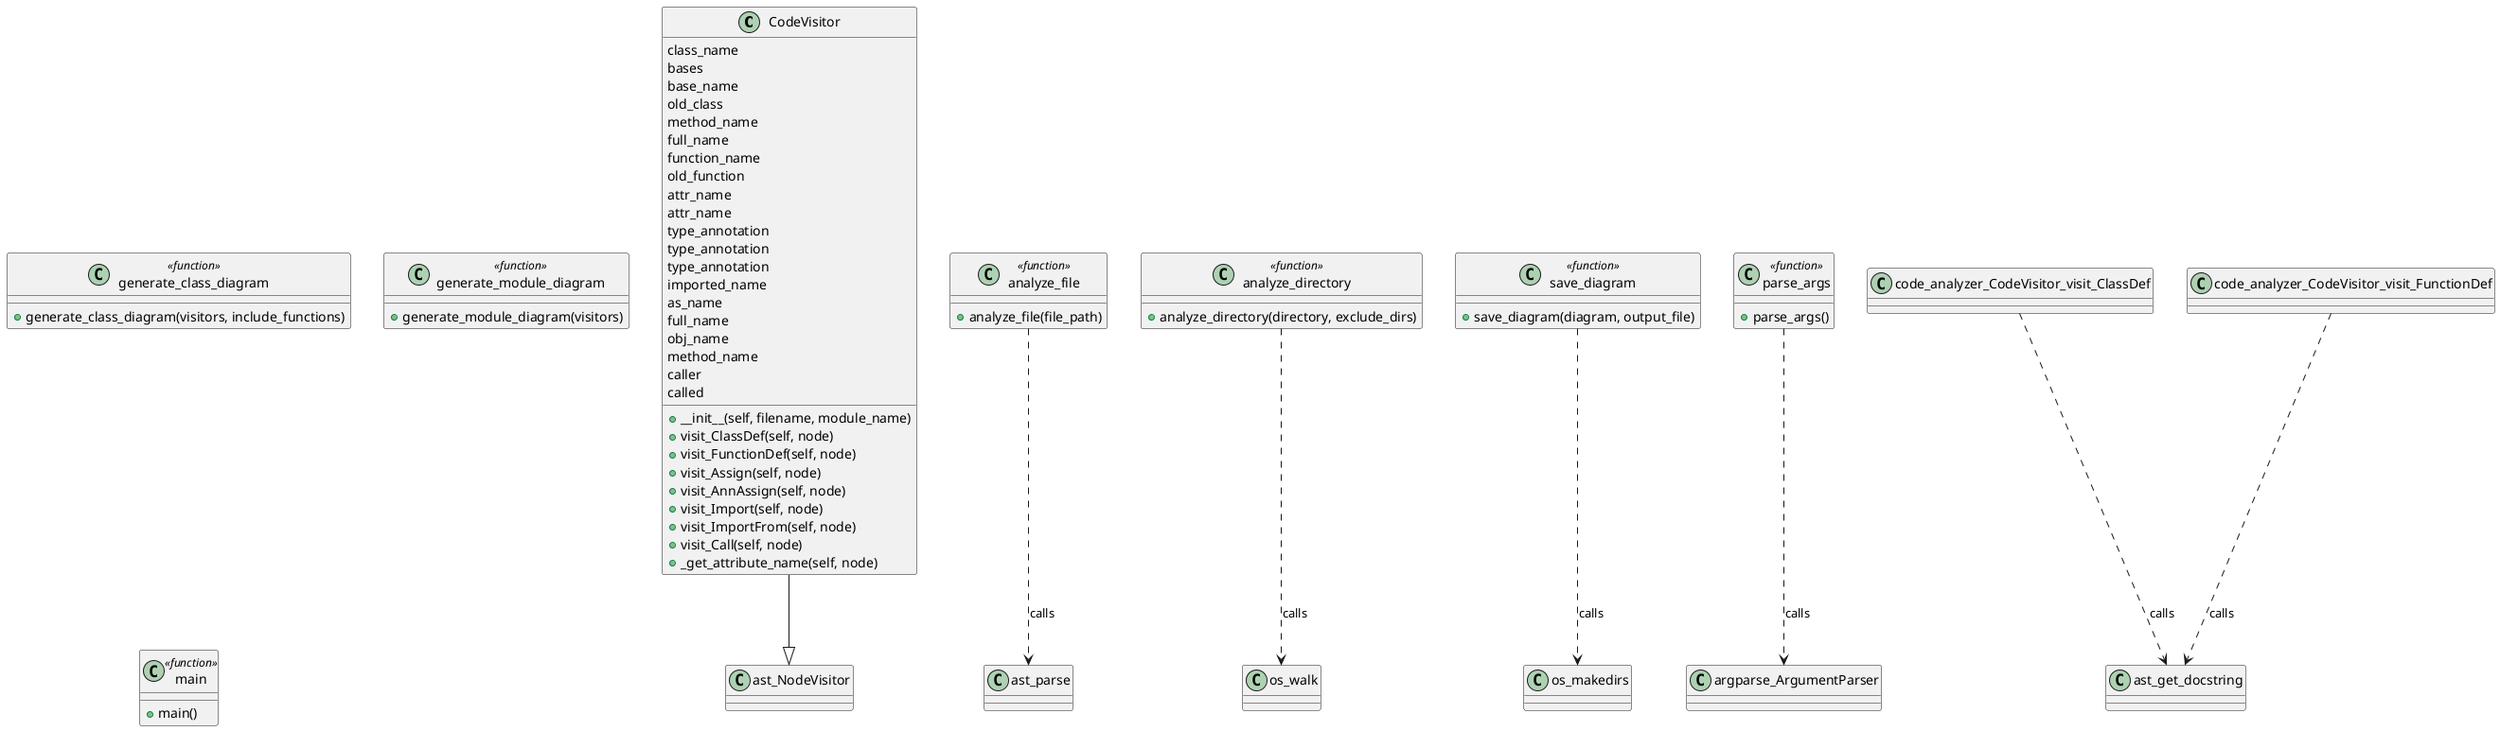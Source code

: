 @startuml "Code Analysis Class Diagram"

' This diagram was automatically generated by the code analyzer

class "CodeVisitor" as code_analyzer_CodeVisitor {
  class_name
  bases
  base_name
  old_class
  method_name
  full_name
  function_name
  old_function
  attr_name
  attr_name
  type_annotation
  type_annotation
  type_annotation
  imported_name
  as_name
  full_name
  obj_name
  method_name
  caller
  called
  +__init__(self, filename, module_name)
  +visit_ClassDef(self, node)
  +visit_FunctionDef(self, node)
  +visit_Assign(self, node)
  +visit_AnnAssign(self, node)
  +visit_Import(self, node)
  +visit_ImportFrom(self, node)
  +visit_Call(self, node)
  +_get_attribute_name(self, node)
}

class "analyze_file" as code_analyzer_analyze_file <<function>> {
  +analyze_file(file_path)
}

class "analyze_directory" as code_analyzer_analyze_directory <<function>> {
  +analyze_directory(directory, exclude_dirs)
}

class "generate_class_diagram" as code_analyzer_generate_class_diagram <<function>> {
  +generate_class_diagram(visitors, include_functions)
}

class "generate_module_diagram" as code_analyzer_generate_module_diagram <<function>> {
  +generate_module_diagram(visitors)
}

class "save_diagram" as code_analyzer_save_diagram <<function>> {
  +save_diagram(diagram, output_file)
}

class "parse_args" as code_analyzer_parse_args <<function>> {
  +parse_args()
}

class "main" as code_analyzer_main <<function>> {
  +main()
}

code_analyzer_CodeVisitor --|> ast_NodeVisitor
code_analyzer_CodeVisitor_visit_ClassDef ..> ast_get_docstring : calls
code_analyzer_CodeVisitor_visit_FunctionDef ..> ast_get_docstring : calls
code_analyzer_analyze_file ..> ast_parse : calls
code_analyzer_analyze_directory ..> os_walk : calls
code_analyzer_save_diagram ..> os_makedirs : calls
code_analyzer_parse_args ..> argparse_ArgumentParser : calls

@enduml